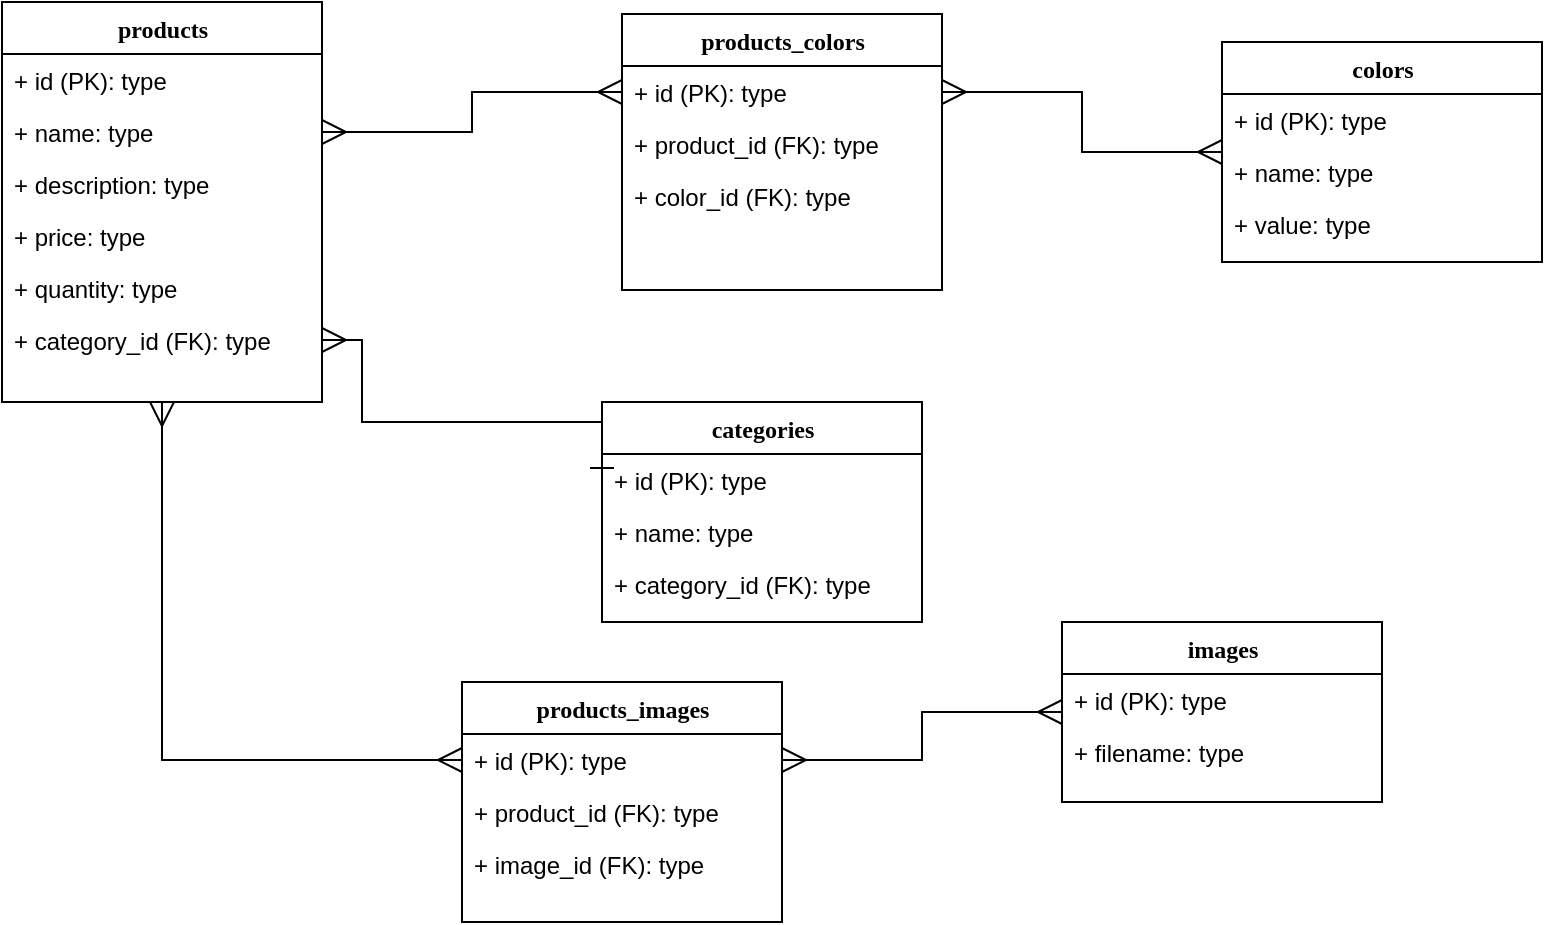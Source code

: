 <mxfile version="14.9.4" type="github">
  <diagram name="Page-1" id="9f46799a-70d6-7492-0946-bef42562c5a5">
    <mxGraphModel dx="1063" dy="561" grid="1" gridSize="10" guides="1" tooltips="1" connect="1" arrows="1" fold="1" page="1" pageScale="1" pageWidth="1100" pageHeight="850" background="none" math="0" shadow="0">
      <root>
        <mxCell id="0" />
        <mxCell id="1" parent="0" />
        <mxCell id="0fwKTMIDOvKyiWNg7RYB-45" style="edgeStyle=orthogonalEdgeStyle;rounded=0;orthogonalLoop=1;jettySize=auto;html=1;startArrow=ERmany;startFill=0;endArrow=ERmany;endFill=0;startSize=10;endSize=10;sourcePerimeterSpacing=0;targetPerimeterSpacing=0;strokeWidth=1;entryX=0;entryY=0.5;entryDx=0;entryDy=0;" edge="1" parent="1" source="78961159f06e98e8-56" target="0fwKTMIDOvKyiWNg7RYB-42">
          <mxGeometry relative="1" as="geometry">
            <mxPoint x="150" y="820" as="targetPoint" />
          </mxGeometry>
        </mxCell>
        <mxCell id="78961159f06e98e8-56" value="products" style="swimlane;html=1;fontStyle=1;align=center;verticalAlign=top;childLayout=stackLayout;horizontal=1;startSize=26;horizontalStack=0;resizeParent=1;resizeLast=0;collapsible=1;marginBottom=0;swimlaneFillColor=#ffffff;rounded=0;shadow=0;comic=0;labelBackgroundColor=none;strokeWidth=1;fillColor=none;fontFamily=Verdana;fontSize=12" parent="1" vertex="1">
          <mxGeometry y="440" width="160" height="200" as="geometry" />
        </mxCell>
        <mxCell id="78961159f06e98e8-57" value="+ id (PK): type" style="text;html=1;strokeColor=none;fillColor=none;align=left;verticalAlign=top;spacingLeft=4;spacingRight=4;whiteSpace=wrap;overflow=hidden;rotatable=0;points=[[0,0.5],[1,0.5]];portConstraint=eastwest;" parent="78961159f06e98e8-56" vertex="1">
          <mxGeometry y="26" width="160" height="26" as="geometry" />
        </mxCell>
        <mxCell id="78961159f06e98e8-58" value="+ name: type" style="text;html=1;strokeColor=none;fillColor=none;align=left;verticalAlign=top;spacingLeft=4;spacingRight=4;whiteSpace=wrap;overflow=hidden;rotatable=0;points=[[0,0.5],[1,0.5]];portConstraint=eastwest;" parent="78961159f06e98e8-56" vertex="1">
          <mxGeometry y="52" width="160" height="26" as="geometry" />
        </mxCell>
        <mxCell id="78961159f06e98e8-59" value="+ description: type" style="text;html=1;strokeColor=none;fillColor=none;align=left;verticalAlign=top;spacingLeft=4;spacingRight=4;whiteSpace=wrap;overflow=hidden;rotatable=0;points=[[0,0.5],[1,0.5]];portConstraint=eastwest;" parent="78961159f06e98e8-56" vertex="1">
          <mxGeometry y="78" width="160" height="26" as="geometry" />
        </mxCell>
        <mxCell id="78961159f06e98e8-62" value="+ price: type" style="text;html=1;strokeColor=none;fillColor=none;align=left;verticalAlign=top;spacingLeft=4;spacingRight=4;whiteSpace=wrap;overflow=hidden;rotatable=0;points=[[0,0.5],[1,0.5]];portConstraint=eastwest;" parent="78961159f06e98e8-56" vertex="1">
          <mxGeometry y="104" width="160" height="26" as="geometry" />
        </mxCell>
        <mxCell id="78961159f06e98e8-63" value="+ quantity: type" style="text;html=1;strokeColor=none;fillColor=none;align=left;verticalAlign=top;spacingLeft=4;spacingRight=4;whiteSpace=wrap;overflow=hidden;rotatable=0;points=[[0,0.5],[1,0.5]];portConstraint=eastwest;" parent="78961159f06e98e8-56" vertex="1">
          <mxGeometry y="130" width="160" height="26" as="geometry" />
        </mxCell>
        <mxCell id="0fwKTMIDOvKyiWNg7RYB-1" value="+ category_id (FK): type" style="text;html=1;strokeColor=none;fillColor=none;align=left;verticalAlign=top;spacingLeft=4;spacingRight=4;whiteSpace=wrap;overflow=hidden;rotatable=0;points=[[0,0.5],[1,0.5]];portConstraint=eastwest;" vertex="1" parent="78961159f06e98e8-56">
          <mxGeometry y="156" width="160" height="26" as="geometry" />
        </mxCell>
        <mxCell id="0fwKTMIDOvKyiWNg7RYB-34" style="edgeStyle=orthogonalEdgeStyle;rounded=0;orthogonalLoop=1;jettySize=auto;html=1;entryX=1;entryY=0.5;entryDx=0;entryDy=0;startArrow=ERmany;startFill=0;endArrow=ERmany;endFill=0;startSize=10;endSize=10;sourcePerimeterSpacing=0;targetPerimeterSpacing=0;strokeWidth=1;" edge="1" parent="1" source="78961159f06e98e8-69" target="0fwKTMIDOvKyiWNg7RYB-19">
          <mxGeometry relative="1" as="geometry" />
        </mxCell>
        <mxCell id="78961159f06e98e8-69" value="colors" style="swimlane;html=1;fontStyle=1;align=center;verticalAlign=top;childLayout=stackLayout;horizontal=1;startSize=26;horizontalStack=0;resizeParent=1;resizeLast=0;collapsible=1;marginBottom=0;swimlaneFillColor=#ffffff;rounded=0;shadow=0;comic=0;labelBackgroundColor=none;strokeWidth=1;fillColor=none;fontFamily=Verdana;fontSize=12" parent="1" vertex="1">
          <mxGeometry x="610" y="460" width="160" height="110" as="geometry" />
        </mxCell>
        <mxCell id="78961159f06e98e8-71" value="+ id (PK): type" style="text;html=1;strokeColor=none;fillColor=none;align=left;verticalAlign=top;spacingLeft=4;spacingRight=4;whiteSpace=wrap;overflow=hidden;rotatable=0;points=[[0,0.5],[1,0.5]];portConstraint=eastwest;" parent="78961159f06e98e8-69" vertex="1">
          <mxGeometry y="26" width="160" height="26" as="geometry" />
        </mxCell>
        <mxCell id="78961159f06e98e8-72" value="+ name: type" style="text;html=1;strokeColor=none;fillColor=none;align=left;verticalAlign=top;spacingLeft=4;spacingRight=4;whiteSpace=wrap;overflow=hidden;rotatable=0;points=[[0,0.5],[1,0.5]];portConstraint=eastwest;" parent="78961159f06e98e8-69" vertex="1">
          <mxGeometry y="52" width="160" height="26" as="geometry" />
        </mxCell>
        <mxCell id="0fwKTMIDOvKyiWNg7RYB-36" value="+ value: type" style="text;html=1;strokeColor=none;fillColor=none;align=left;verticalAlign=top;spacingLeft=4;spacingRight=4;whiteSpace=wrap;overflow=hidden;rotatable=0;points=[[0,0.5],[1,0.5]];portConstraint=eastwest;" vertex="1" parent="78961159f06e98e8-69">
          <mxGeometry y="78" width="160" height="26" as="geometry" />
        </mxCell>
        <mxCell id="78961159f06e98e8-82" value="categories" style="swimlane;html=1;fontStyle=1;align=center;verticalAlign=top;childLayout=stackLayout;horizontal=1;startSize=26;horizontalStack=0;resizeParent=1;resizeLast=0;collapsible=1;marginBottom=0;swimlaneFillColor=#ffffff;rounded=0;shadow=0;comic=0;labelBackgroundColor=none;strokeWidth=1;fillColor=none;fontFamily=Verdana;fontSize=12" parent="1" vertex="1">
          <mxGeometry x="300" y="640" width="160" height="110" as="geometry" />
        </mxCell>
        <mxCell id="78961159f06e98e8-83" value="+ id (PK): type" style="text;html=1;strokeColor=none;fillColor=none;align=left;verticalAlign=top;spacingLeft=4;spacingRight=4;whiteSpace=wrap;overflow=hidden;rotatable=0;points=[[0,0.5],[1,0.5]];portConstraint=eastwest;" parent="78961159f06e98e8-82" vertex="1">
          <mxGeometry y="26" width="160" height="26" as="geometry" />
        </mxCell>
        <mxCell id="78961159f06e98e8-84" value="+ name: type" style="text;html=1;strokeColor=none;fillColor=none;align=left;verticalAlign=top;spacingLeft=4;spacingRight=4;whiteSpace=wrap;overflow=hidden;rotatable=0;points=[[0,0.5],[1,0.5]];portConstraint=eastwest;" parent="78961159f06e98e8-82" vertex="1">
          <mxGeometry y="52" width="160" height="26" as="geometry" />
        </mxCell>
        <mxCell id="0fwKTMIDOvKyiWNg7RYB-35" value="+ category_id (FK): type" style="text;html=1;strokeColor=none;fillColor=none;align=left;verticalAlign=top;spacingLeft=4;spacingRight=4;whiteSpace=wrap;overflow=hidden;rotatable=0;points=[[0,0.5],[1,0.5]];portConstraint=eastwest;" vertex="1" parent="78961159f06e98e8-82">
          <mxGeometry y="78" width="160" height="32" as="geometry" />
        </mxCell>
        <mxCell id="0fwKTMIDOvKyiWNg7RYB-18" value="products_colors" style="swimlane;html=1;fontStyle=1;align=center;verticalAlign=top;childLayout=stackLayout;horizontal=1;startSize=26;horizontalStack=0;resizeParent=1;resizeLast=0;collapsible=1;marginBottom=0;swimlaneFillColor=#ffffff;rounded=0;shadow=0;comic=0;labelBackgroundColor=none;strokeWidth=1;fillColor=none;fontFamily=Verdana;fontSize=12" vertex="1" parent="1">
          <mxGeometry x="310" y="446" width="160" height="138" as="geometry" />
        </mxCell>
        <mxCell id="0fwKTMIDOvKyiWNg7RYB-19" value="+ id (PK): type" style="text;html=1;strokeColor=none;fillColor=none;align=left;verticalAlign=top;spacingLeft=4;spacingRight=4;whiteSpace=wrap;overflow=hidden;rotatable=0;points=[[0,0.5],[1,0.5]];portConstraint=eastwest;" vertex="1" parent="0fwKTMIDOvKyiWNg7RYB-18">
          <mxGeometry y="26" width="160" height="26" as="geometry" />
        </mxCell>
        <mxCell id="0fwKTMIDOvKyiWNg7RYB-20" value="+ product_id (FK): type" style="text;html=1;strokeColor=none;fillColor=none;align=left;verticalAlign=top;spacingLeft=4;spacingRight=4;whiteSpace=wrap;overflow=hidden;rotatable=0;points=[[0,0.5],[1,0.5]];portConstraint=eastwest;" vertex="1" parent="0fwKTMIDOvKyiWNg7RYB-18">
          <mxGeometry y="52" width="160" height="26" as="geometry" />
        </mxCell>
        <mxCell id="0fwKTMIDOvKyiWNg7RYB-22" value="+ color_id (FK): type" style="text;html=1;strokeColor=none;fillColor=none;align=left;verticalAlign=top;spacingLeft=4;spacingRight=4;whiteSpace=wrap;overflow=hidden;rotatable=0;points=[[0,0.5],[1,0.5]];portConstraint=eastwest;" vertex="1" parent="0fwKTMIDOvKyiWNg7RYB-18">
          <mxGeometry y="78" width="160" height="26" as="geometry" />
        </mxCell>
        <mxCell id="0fwKTMIDOvKyiWNg7RYB-32" style="edgeStyle=orthogonalEdgeStyle;rounded=0;orthogonalLoop=1;jettySize=auto;html=1;entryX=0;entryY=0.5;entryDx=0;entryDy=0;startArrow=ERmany;startFill=0;endArrow=ERone;endFill=0;startSize=10;endSize=10;sourcePerimeterSpacing=0;targetPerimeterSpacing=0;strokeWidth=1;" edge="1" parent="1" target="78961159f06e98e8-83">
          <mxGeometry relative="1" as="geometry">
            <mxPoint x="160" y="609" as="sourcePoint" />
            <Array as="points">
              <mxPoint x="180" y="609" />
              <mxPoint x="180" y="650" />
              <mxPoint x="300" y="650" />
            </Array>
          </mxGeometry>
        </mxCell>
        <mxCell id="0fwKTMIDOvKyiWNg7RYB-33" style="edgeStyle=orthogonalEdgeStyle;rounded=0;orthogonalLoop=1;jettySize=auto;html=1;entryX=0;entryY=0.5;entryDx=0;entryDy=0;startArrow=ERmany;startFill=0;endArrow=ERmany;endFill=0;startSize=10;endSize=10;sourcePerimeterSpacing=0;targetPerimeterSpacing=0;strokeWidth=1;" edge="1" parent="1" source="78961159f06e98e8-58" target="0fwKTMIDOvKyiWNg7RYB-19">
          <mxGeometry relative="1" as="geometry" />
        </mxCell>
        <mxCell id="0fwKTMIDOvKyiWNg7RYB-46" style="edgeStyle=orthogonalEdgeStyle;rounded=0;orthogonalLoop=1;jettySize=auto;html=1;entryX=1;entryY=0.5;entryDx=0;entryDy=0;startArrow=ERmany;startFill=0;endArrow=ERmany;endFill=0;startSize=10;endSize=10;sourcePerimeterSpacing=0;targetPerimeterSpacing=0;strokeWidth=1;" edge="1" parent="1" source="0fwKTMIDOvKyiWNg7RYB-37" target="0fwKTMIDOvKyiWNg7RYB-42">
          <mxGeometry relative="1" as="geometry" />
        </mxCell>
        <mxCell id="0fwKTMIDOvKyiWNg7RYB-37" value="images" style="swimlane;html=1;fontStyle=1;align=center;verticalAlign=top;childLayout=stackLayout;horizontal=1;startSize=26;horizontalStack=0;resizeParent=1;resizeLast=0;collapsible=1;marginBottom=0;swimlaneFillColor=#ffffff;rounded=0;shadow=0;comic=0;labelBackgroundColor=none;strokeWidth=1;fillColor=none;fontFamily=Verdana;fontSize=12" vertex="1" parent="1">
          <mxGeometry x="530" y="750" width="160" height="90" as="geometry" />
        </mxCell>
        <mxCell id="0fwKTMIDOvKyiWNg7RYB-38" value="+ id (PK): type" style="text;html=1;strokeColor=none;fillColor=none;align=left;verticalAlign=top;spacingLeft=4;spacingRight=4;whiteSpace=wrap;overflow=hidden;rotatable=0;points=[[0,0.5],[1,0.5]];portConstraint=eastwest;" vertex="1" parent="0fwKTMIDOvKyiWNg7RYB-37">
          <mxGeometry y="26" width="160" height="26" as="geometry" />
        </mxCell>
        <mxCell id="0fwKTMIDOvKyiWNg7RYB-39" value="+ filename: type" style="text;html=1;strokeColor=none;fillColor=none;align=left;verticalAlign=top;spacingLeft=4;spacingRight=4;whiteSpace=wrap;overflow=hidden;rotatable=0;points=[[0,0.5],[1,0.5]];portConstraint=eastwest;" vertex="1" parent="0fwKTMIDOvKyiWNg7RYB-37">
          <mxGeometry y="52" width="160" height="26" as="geometry" />
        </mxCell>
        <mxCell id="0fwKTMIDOvKyiWNg7RYB-41" value="products_images" style="swimlane;html=1;fontStyle=1;align=center;verticalAlign=top;childLayout=stackLayout;horizontal=1;startSize=26;horizontalStack=0;resizeParent=1;resizeLast=0;collapsible=1;marginBottom=0;swimlaneFillColor=#ffffff;rounded=0;shadow=0;comic=0;labelBackgroundColor=none;strokeWidth=1;fillColor=none;fontFamily=Verdana;fontSize=12" vertex="1" parent="1">
          <mxGeometry x="230" y="780" width="160" height="120" as="geometry" />
        </mxCell>
        <mxCell id="0fwKTMIDOvKyiWNg7RYB-42" value="+ id (PK): type" style="text;html=1;strokeColor=none;fillColor=none;align=left;verticalAlign=top;spacingLeft=4;spacingRight=4;whiteSpace=wrap;overflow=hidden;rotatable=0;points=[[0,0.5],[1,0.5]];portConstraint=eastwest;" vertex="1" parent="0fwKTMIDOvKyiWNg7RYB-41">
          <mxGeometry y="26" width="160" height="26" as="geometry" />
        </mxCell>
        <mxCell id="0fwKTMIDOvKyiWNg7RYB-43" value="+ product_id (FK): type" style="text;html=1;strokeColor=none;fillColor=none;align=left;verticalAlign=top;spacingLeft=4;spacingRight=4;whiteSpace=wrap;overflow=hidden;rotatable=0;points=[[0,0.5],[1,0.5]];portConstraint=eastwest;" vertex="1" parent="0fwKTMIDOvKyiWNg7RYB-41">
          <mxGeometry y="52" width="160" height="26" as="geometry" />
        </mxCell>
        <mxCell id="0fwKTMIDOvKyiWNg7RYB-44" value="+ image_id (FK): type" style="text;html=1;strokeColor=none;fillColor=none;align=left;verticalAlign=top;spacingLeft=4;spacingRight=4;whiteSpace=wrap;overflow=hidden;rotatable=0;points=[[0,0.5],[1,0.5]];portConstraint=eastwest;" vertex="1" parent="0fwKTMIDOvKyiWNg7RYB-41">
          <mxGeometry y="78" width="160" height="26" as="geometry" />
        </mxCell>
      </root>
    </mxGraphModel>
  </diagram>
</mxfile>
